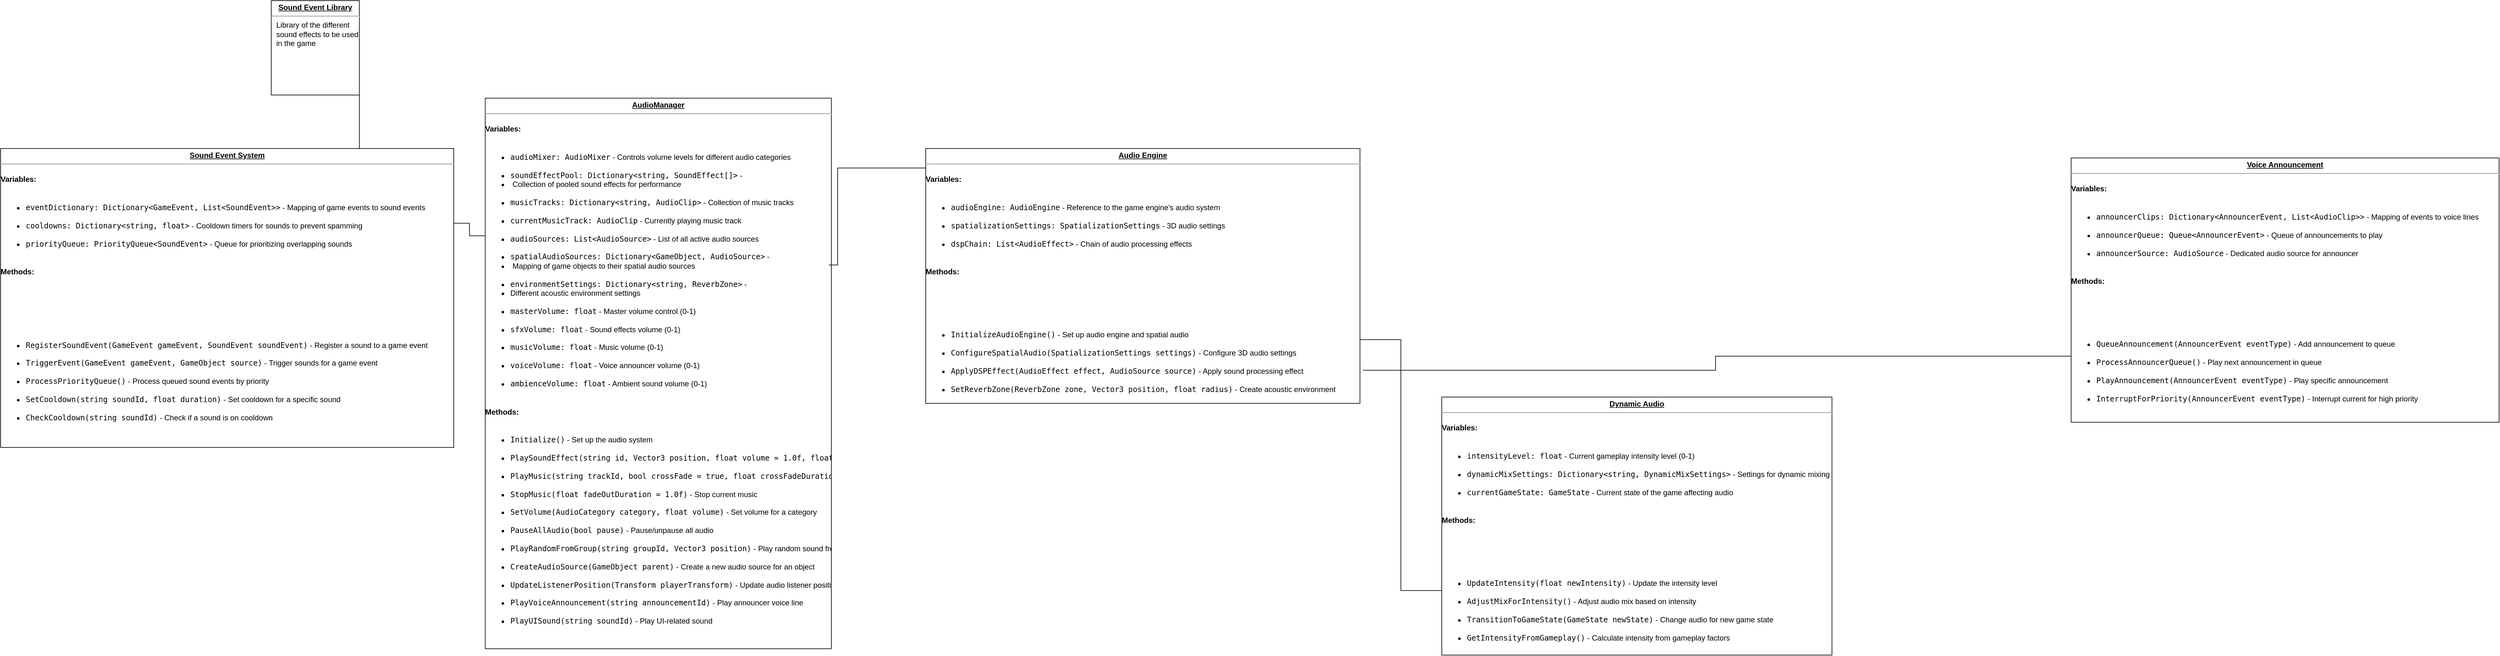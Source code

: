 <mxfile version="26.2.15">
  <diagram name="Page-1" id="a7904f86-f2b4-8e86-fa97-74104820619b">
    <mxGraphModel dx="2076" dy="1480" grid="1" gridSize="10" guides="1" tooltips="1" connect="1" arrows="1" fold="1" page="1" pageScale="1" pageWidth="1100" pageHeight="850" background="none" math="0" shadow="0">
      <root>
        <mxCell id="0" />
        <mxCell id="1" parent="0" />
        <mxCell id="24794b860abc3c2d-39" style="edgeStyle=orthogonalEdgeStyle;rounded=0;html=1;exitX=1;exitY=0.25;entryX=0;entryY=0.75;labelBackgroundColor=none;endArrow=none;endFill=0;endSize=8;fontFamily=Verdana;fontSize=12;align=left;" parent="1" source="24794b860abc3c2d-16" target="24794b860abc3c2d-17" edge="1">
          <mxGeometry relative="1" as="geometry">
            <Array as="points">
              <mxPoint x="210" y="170" />
              <mxPoint x="210" y="170" />
              <mxPoint x="210" y="561" />
            </Array>
          </mxGeometry>
        </mxCell>
        <mxCell id="24794b860abc3c2d-16" value="&lt;p style=&quot;margin: 0px ; margin-top: 4px ; text-align: center ; text-decoration: underline&quot;&gt;&lt;b&gt;Sound Event Library&lt;/b&gt;&lt;/p&gt;&lt;hr&gt;&lt;p style=&quot;margin: 0px ; margin-left: 8px&quot;&gt;Library of the different&amp;nbsp;&lt;/p&gt;&lt;p style=&quot;margin: 0px ; margin-left: 8px&quot;&gt;sound effects to be used&amp;nbsp;&lt;/p&gt;&lt;p style=&quot;margin: 0px ; margin-left: 8px&quot;&gt;in the game&lt;/p&gt;" style="verticalAlign=top;align=left;overflow=fill;fontSize=12;fontFamily=Helvetica;html=1;rounded=0;shadow=0;comic=0;labelBackgroundColor=none;strokeWidth=1" parent="1" vertex="1">
          <mxGeometry x="70" y="-30" width="140" height="150" as="geometry" />
        </mxCell>
        <mxCell id="24794b860abc3c2d-41" style="edgeStyle=orthogonalEdgeStyle;rounded=0;html=1;exitX=1;exitY=0.25;entryX=0;entryY=0.25;labelBackgroundColor=none;endArrow=none;endFill=0;endSize=8;fontFamily=Verdana;fontSize=12;align=left;" parent="1" source="24794b860abc3c2d-17" target="24794b860abc3c2d-19" edge="1">
          <mxGeometry relative="1" as="geometry" />
        </mxCell>
        <mxCell id="24794b860abc3c2d-17" value="&lt;p style=&quot;margin: 0px ; margin-top: 4px ; text-align: center ; text-decoration: underline&quot;&gt;&lt;b&gt;Sound Event System&lt;/b&gt;&lt;/p&gt;&lt;hr&gt;&lt;h4 class=&quot;text-base font-bold text-text-100 mt-1&quot;&gt;Variables:&lt;/h4&gt;&lt;ul depth=&quot;0&quot; class=&quot;[&amp;amp;:not(:last-child)_ul]:pb-1 [&amp;amp;:not(:last-child)_ol]:pb-1 list-disc space-y-1.5 pl-7&quot;&gt;&lt;br/&gt;&lt;li class=&quot;whitespace-normal break-words&quot;&gt;&lt;code class=&quot;bg-text-200/5 border border-0.5 border-border-300 text-danger-000 whitespace-pre-wrap rounded-[0.4rem] px-1 py-px text-[0.9rem]&quot;&gt;eventDictionary: Dictionary&amp;lt;GameEvent, List&amp;lt;SoundEvent&amp;gt;&amp;gt;&lt;/code&gt; - Mapping of game events to sound events&lt;/li&gt;&lt;br/&gt;&lt;li class=&quot;whitespace-normal break-words&quot;&gt;&lt;code class=&quot;bg-text-200/5 border border-0.5 border-border-300 text-danger-000 whitespace-pre-wrap rounded-[0.4rem] px-1 py-px text-[0.9rem]&quot;&gt;cooldowns: Dictionary&amp;lt;string, float&amp;gt;&lt;/code&gt; - Cooldown timers for sounds to prevent spamming&lt;/li&gt;&lt;br/&gt;&lt;li class=&quot;whitespace-normal break-words&quot;&gt;&lt;code class=&quot;bg-text-200/5 border border-0.5 border-border-300 text-danger-000 whitespace-pre-wrap rounded-[0.4rem] px-1 py-px text-[0.9rem]&quot;&gt;priorityQueue: PriorityQueue&amp;lt;SoundEvent&amp;gt;&lt;/code&gt; - Queue for prioritizing overlapping sounds&lt;/li&gt;&lt;br/&gt;&lt;/ul&gt;&lt;h4 class=&quot;text-base font-bold text-text-100 mt-1&quot;&gt;Methods:&lt;/h4&gt;&lt;p style=&quot;margin: 0px ; margin-left: 8px&quot;&gt;&lt;br/&gt;&lt;br/&gt;&lt;br/&gt;&lt;br/&gt;&lt;/p&gt;&lt;h3 class=&quot;text-lg font-bold text-text-100 mt-1 -mb-1.5&quot;&gt;&lt;/h3&gt;&lt;p&gt;&lt;/p&gt;&lt;ul depth=&quot;0&quot; class=&quot;[&amp;amp;:not(:last-child)_ul]:pb-1 [&amp;amp;:not(:last-child)_ol]:pb-1 list-disc space-y-1.5 pl-7&quot;&gt;&lt;br/&gt;&lt;li class=&quot;whitespace-normal break-words&quot;&gt;&lt;code class=&quot;bg-text-200/5 border border-0.5 border-border-300 text-danger-000 whitespace-pre-wrap rounded-[0.4rem] px-1 py-px text-[0.9rem]&quot;&gt;RegisterSoundEvent(GameEvent gameEvent, SoundEvent soundEvent)&lt;/code&gt; - Register a sound to a game event&lt;/li&gt;&lt;br/&gt;&lt;li class=&quot;whitespace-normal break-words&quot;&gt;&lt;code class=&quot;bg-text-200/5 border border-0.5 border-border-300 text-danger-000 whitespace-pre-wrap rounded-[0.4rem] px-1 py-px text-[0.9rem]&quot;&gt;TriggerEvent(GameEvent gameEvent, GameObject source)&lt;/code&gt; - Trigger sounds for a game event&lt;/li&gt;&lt;br/&gt;&lt;li class=&quot;whitespace-normal break-words&quot;&gt;&lt;code class=&quot;bg-text-200/5 border border-0.5 border-border-300 text-danger-000 whitespace-pre-wrap rounded-[0.4rem] px-1 py-px text-[0.9rem]&quot;&gt;ProcessPriorityQueue()&lt;/code&gt; - Process queued sound events by priority&lt;/li&gt;&lt;br/&gt;&lt;li class=&quot;whitespace-normal break-words&quot;&gt;&lt;code class=&quot;bg-text-200/5 border border-0.5 border-border-300 text-danger-000 whitespace-pre-wrap rounded-[0.4rem] px-1 py-px text-[0.9rem]&quot;&gt;SetCooldown(string soundId, float duration)&lt;/code&gt; - Set cooldown for a specific sound&lt;/li&gt;&lt;br/&gt;&lt;li class=&quot;whitespace-normal break-words&quot;&gt;&lt;code class=&quot;bg-text-200/5 border border-0.5 border-border-300 text-danger-000 whitespace-pre-wrap rounded-[0.4rem] px-1 py-px text-[0.9rem]&quot;&gt;CheckCooldown(string soundId)&lt;/code&gt; - Check if a sound is on cooldown&lt;/li&gt;&lt;br/&gt;&lt;/ul&gt;" style="verticalAlign=top;align=left;overflow=fill;fontSize=12;fontFamily=Helvetica;html=1;rounded=0;shadow=0;comic=0;labelBackgroundColor=none;strokeWidth=1" parent="1" vertex="1">
          <mxGeometry x="-360" y="205" width="720" height="475" as="geometry" />
        </mxCell>
        <mxCell id="24794b860abc3c2d-19" value="&lt;p style=&quot;margin: 0px ; margin-top: 4px ; text-align: center ; text-decoration: underline&quot;&gt;&lt;b&gt;AudioManager&lt;/b&gt;&lt;/p&gt;&lt;hr&gt;&lt;h4 class=&quot;text-base font-bold text-text-100 mt-1&quot;&gt;Variables:&lt;/h4&gt;&lt;ul depth=&quot;0&quot; class=&quot;[&amp;amp;:not(:last-child)_ul]:pb-1 [&amp;amp;:not(:last-child)_ol]:pb-1 list-disc space-y-1.5 pl-7&quot;&gt;&lt;br&gt;&lt;li class=&quot;whitespace-normal break-words&quot;&gt;&lt;code class=&quot;bg-text-200/5 border border-0.5 border-border-300 text-danger-000 whitespace-pre-wrap rounded-[0.4rem] px-1 py-px text-[0.9rem]&quot;&gt;audioMixer: AudioMixer&lt;/code&gt; - Controls volume levels for different audio categories&lt;/li&gt;&lt;br&gt;&lt;li class=&quot;whitespace-normal break-words&quot;&gt;&lt;code class=&quot;bg-text-200/5 border border-0.5 border-border-300 text-danger-000 whitespace-pre-wrap rounded-[0.4rem] px-1 py-px text-[0.9rem]&quot;&gt;soundEffectPool: Dictionary&amp;lt;string, SoundEffect[]&amp;gt;&lt;/code&gt; -&lt;/li&gt;&lt;li class=&quot;whitespace-normal break-words&quot;&gt;&amp;nbsp;Collection of pooled sound effects for performance&lt;/li&gt;&lt;br&gt;&lt;li class=&quot;whitespace-normal break-words&quot;&gt;&lt;code class=&quot;bg-text-200/5 border border-0.5 border-border-300 text-danger-000 whitespace-pre-wrap rounded-[0.4rem] px-1 py-px text-[0.9rem]&quot;&gt;musicTracks: Dictionary&amp;lt;string, AudioClip&amp;gt;&lt;/code&gt; - Collection of music tracks&lt;/li&gt;&lt;br&gt;&lt;li class=&quot;whitespace-normal break-words&quot;&gt;&lt;code class=&quot;bg-text-200/5 border border-0.5 border-border-300 text-danger-000 whitespace-pre-wrap rounded-[0.4rem] px-1 py-px text-[0.9rem]&quot;&gt;currentMusicTrack: AudioClip&lt;/code&gt; - Currently playing music track&lt;/li&gt;&lt;br&gt;&lt;li class=&quot;whitespace-normal break-words&quot;&gt;&lt;code class=&quot;bg-text-200/5 border border-0.5 border-border-300 text-danger-000 whitespace-pre-wrap rounded-[0.4rem] px-1 py-px text-[0.9rem]&quot;&gt;audioSources: List&amp;lt;AudioSource&amp;gt;&lt;/code&gt; - List of all active audio sources&lt;/li&gt;&lt;br&gt;&lt;li class=&quot;whitespace-normal break-words&quot;&gt;&lt;code class=&quot;bg-text-200/5 border border-0.5 border-border-300 text-danger-000 whitespace-pre-wrap rounded-[0.4rem] px-1 py-px text-[0.9rem]&quot;&gt;spatialAudioSources: Dictionary&amp;lt;GameObject, AudioSource&amp;gt;&lt;/code&gt; -&lt;/li&gt;&lt;li class=&quot;whitespace-normal break-words&quot;&gt;&amp;nbsp;Mapping of game objects to their spatial audio sources&lt;/li&gt;&lt;br&gt;&lt;li class=&quot;whitespace-normal break-words&quot;&gt;&lt;code class=&quot;bg-text-200/5 border border-0.5 border-border-300 text-danger-000 whitespace-pre-wrap rounded-[0.4rem] px-1 py-px text-[0.9rem]&quot;&gt;environmentSettings: Dictionary&amp;lt;string, ReverbZone&amp;gt;&lt;/code&gt; -&amp;nbsp;&lt;/li&gt;&lt;li class=&quot;whitespace-normal break-words&quot;&gt;Different acoustic environment settings&lt;/li&gt;&lt;br&gt;&lt;li class=&quot;whitespace-normal break-words&quot;&gt;&lt;code class=&quot;bg-text-200/5 border border-0.5 border-border-300 text-danger-000 whitespace-pre-wrap rounded-[0.4rem] px-1 py-px text-[0.9rem]&quot;&gt;masterVolume: float&lt;/code&gt; - Master volume control (0-1)&lt;/li&gt;&lt;br&gt;&lt;li class=&quot;whitespace-normal break-words&quot;&gt;&lt;code class=&quot;bg-text-200/5 border border-0.5 border-border-300 text-danger-000 whitespace-pre-wrap rounded-[0.4rem] px-1 py-px text-[0.9rem]&quot;&gt;sfxVolume: float&lt;/code&gt; - Sound effects volume (0-1)&lt;/li&gt;&lt;br&gt;&lt;li class=&quot;whitespace-normal break-words&quot;&gt;&lt;code class=&quot;bg-text-200/5 border border-0.5 border-border-300 text-danger-000 whitespace-pre-wrap rounded-[0.4rem] px-1 py-px text-[0.9rem]&quot;&gt;musicVolume: float&lt;/code&gt; - Music volume (0-1)&lt;/li&gt;&lt;br&gt;&lt;li class=&quot;whitespace-normal break-words&quot;&gt;&lt;code class=&quot;bg-text-200/5 border border-0.5 border-border-300 text-danger-000 whitespace-pre-wrap rounded-[0.4rem] px-1 py-px text-[0.9rem]&quot;&gt;voiceVolume: float&lt;/code&gt; - Voice announcer volume (0-1)&lt;/li&gt;&lt;br&gt;&lt;li class=&quot;whitespace-normal break-words&quot;&gt;&lt;code class=&quot;bg-text-200/5 border border-0.5 border-border-300 text-danger-000 whitespace-pre-wrap rounded-[0.4rem] px-1 py-px text-[0.9rem]&quot;&gt;ambienceVolume: float&lt;/code&gt; - Ambient sound volume (0-1)&lt;/li&gt;&lt;br&gt;&lt;/ul&gt;&lt;h4 class=&quot;text-base font-bold text-text-100 mt-1&quot;&gt;Methods:&lt;/h4&gt;&lt;ul depth=&quot;0&quot; class=&quot;[&amp;amp;:not(:last-child)_ul]:pb-1 [&amp;amp;:not(:last-child)_ol]:pb-1 list-disc space-y-1.5 pl-7&quot;&gt;&lt;br&gt;&lt;li class=&quot;whitespace-normal break-words&quot;&gt;&lt;code class=&quot;bg-text-200/5 border border-0.5 border-border-300 text-danger-000 whitespace-pre-wrap rounded-[0.4rem] px-1 py-px text-[0.9rem]&quot;&gt;Initialize()&lt;/code&gt; - Set up the audio system&lt;/li&gt;&lt;br&gt;&lt;li class=&quot;whitespace-normal break-words&quot;&gt;&lt;code class=&quot;bg-text-200/5 border border-0.5 border-border-300 text-danger-000 whitespace-pre-wrap rounded-[0.4rem] px-1 py-px text-[0.9rem]&quot;&gt;PlaySoundEffect(string id, Vector3 position, float volume = 1.0f, float pitch = 1.0f)&lt;/code&gt; - Play sound at position&lt;/li&gt;&lt;br&gt;&lt;li class=&quot;whitespace-normal break-words&quot;&gt;&lt;code class=&quot;bg-text-200/5 border border-0.5 border-border-300 text-danger-000 whitespace-pre-wrap rounded-[0.4rem] px-1 py-px text-[0.9rem]&quot;&gt;PlayMusic(string trackId, bool crossFade = true, float crossFadeDuration = 2.0f)&lt;/code&gt; - Play music track&lt;/li&gt;&lt;br&gt;&lt;li class=&quot;whitespace-normal break-words&quot;&gt;&lt;code class=&quot;bg-text-200/5 border border-0.5 border-border-300 text-danger-000 whitespace-pre-wrap rounded-[0.4rem] px-1 py-px text-[0.9rem]&quot;&gt;StopMusic(float fadeOutDuration = 1.0f)&lt;/code&gt; - Stop current music&lt;/li&gt;&lt;br&gt;&lt;li class=&quot;whitespace-normal break-words&quot;&gt;&lt;code class=&quot;bg-text-200/5 border border-0.5 border-border-300 text-danger-000 whitespace-pre-wrap rounded-[0.4rem] px-1 py-px text-[0.9rem]&quot;&gt;SetVolume(AudioCategory category, float volume)&lt;/code&gt; - Set volume for a category&lt;/li&gt;&lt;br&gt;&lt;li class=&quot;whitespace-normal break-words&quot;&gt;&lt;code class=&quot;bg-text-200/5 border border-0.5 border-border-300 text-danger-000 whitespace-pre-wrap rounded-[0.4rem] px-1 py-px text-[0.9rem]&quot;&gt;PauseAllAudio(bool pause)&lt;/code&gt; - Pause/unpause all audio&lt;/li&gt;&lt;br&gt;&lt;li class=&quot;whitespace-normal break-words&quot;&gt;&lt;code class=&quot;bg-text-200/5 border border-0.5 border-border-300 text-danger-000 whitespace-pre-wrap rounded-[0.4rem] px-1 py-px text-[0.9rem]&quot;&gt;PlayRandomFromGroup(string groupId, Vector3 position)&lt;/code&gt; - Play random sound from a group&lt;/li&gt;&lt;br&gt;&lt;li class=&quot;whitespace-normal break-words&quot;&gt;&lt;code class=&quot;bg-text-200/5 border border-0.5 border-border-300 text-danger-000 whitespace-pre-wrap rounded-[0.4rem] px-1 py-px text-[0.9rem]&quot;&gt;CreateAudioSource(GameObject parent)&lt;/code&gt; - Create a new audio source for an object&lt;/li&gt;&lt;br&gt;&lt;li class=&quot;whitespace-normal break-words&quot;&gt;&lt;code class=&quot;bg-text-200/5 border border-0.5 border-border-300 text-danger-000 whitespace-pre-wrap rounded-[0.4rem] px-1 py-px text-[0.9rem]&quot;&gt;UpdateListenerPosition(Transform playerTransform)&lt;/code&gt; - Update audio listener position&lt;/li&gt;&lt;br&gt;&lt;li class=&quot;whitespace-normal break-words&quot;&gt;&lt;code class=&quot;bg-text-200/5 border border-0.5 border-border-300 text-danger-000 whitespace-pre-wrap rounded-[0.4rem] px-1 py-px text-[0.9rem]&quot;&gt;PlayVoiceAnnouncement(string announcementId)&lt;/code&gt; - Play announcer voice line&lt;/li&gt;&lt;br&gt;&lt;li class=&quot;whitespace-normal break-words&quot;&gt;&lt;code class=&quot;bg-text-200/5 border border-0.5 border-border-300 text-danger-000 whitespace-pre-wrap rounded-[0.4rem] px-1 py-px text-[0.9rem]&quot;&gt;PlayUISound(string soundId)&lt;/code&gt; - Play UI-related sound&lt;/li&gt;&lt;/ul&gt;" style="verticalAlign=top;align=left;overflow=fill;fontSize=12;fontFamily=Helvetica;html=1;rounded=0;shadow=0;comic=0;labelBackgroundColor=none;strokeWidth=1" parent="1" vertex="1">
          <mxGeometry x="410" y="125" width="550" height="875" as="geometry" />
        </mxCell>
        <mxCell id="24794b860abc3c2d-31" style="edgeStyle=orthogonalEdgeStyle;rounded=0;html=1;labelBackgroundColor=none;endArrow=none;endFill=0;endSize=8;fontFamily=Verdana;fontSize=12;align=left;entryX=0.993;entryY=0.303;entryDx=0;entryDy=0;entryPerimeter=0;" parent="1" source="24794b860abc3c2d-23" target="24794b860abc3c2d-19" edge="1">
          <mxGeometry relative="1" as="geometry">
            <Array as="points">
              <mxPoint x="970" y="236" />
              <mxPoint x="970" y="390" />
            </Array>
            <mxPoint x="970" y="390" as="targetPoint" />
          </mxGeometry>
        </mxCell>
        <mxCell id="24794b860abc3c2d-23" value="&lt;p style=&quot;margin: 0px ; margin-top: 4px ; text-align: center ; text-decoration: underline&quot;&gt;&lt;b&gt;Audio Engine&lt;/b&gt;&lt;/p&gt;&lt;hr&gt;&lt;h4 class=&quot;text-base font-bold text-text-100 mt-1&quot;&gt;Variables:&lt;/h4&gt;&lt;ul depth=&quot;0&quot; class=&quot;[&amp;amp;:not(:last-child)_ul]:pb-1 [&amp;amp;:not(:last-child)_ol]:pb-1 list-disc space-y-1.5 pl-7&quot;&gt;&lt;br/&gt;&lt;li class=&quot;whitespace-normal break-words&quot;&gt;&lt;code class=&quot;bg-text-200/5 border border-0.5 border-border-300 text-danger-000 whitespace-pre-wrap rounded-[0.4rem] px-1 py-px text-[0.9rem]&quot;&gt;audioEngine: AudioEngine&lt;/code&gt; - Reference to the game engine&#39;s audio system&lt;/li&gt;&lt;br/&gt;&lt;li class=&quot;whitespace-normal break-words&quot;&gt;&lt;code class=&quot;bg-text-200/5 border border-0.5 border-border-300 text-danger-000 whitespace-pre-wrap rounded-[0.4rem] px-1 py-px text-[0.9rem]&quot;&gt;spatializationSettings: SpatializationSettings&lt;/code&gt; - 3D audio settings&lt;/li&gt;&lt;br/&gt;&lt;li class=&quot;whitespace-normal break-words&quot;&gt;&lt;code class=&quot;bg-text-200/5 border border-0.5 border-border-300 text-danger-000 whitespace-pre-wrap rounded-[0.4rem] px-1 py-px text-[0.9rem]&quot;&gt;dspChain: List&amp;lt;AudioEffect&amp;gt;&lt;/code&gt; - Chain of audio processing effects&lt;/li&gt;&lt;br/&gt;&lt;/ul&gt;&lt;h4 class=&quot;text-base font-bold text-text-100 mt-1&quot;&gt;Methods:&lt;/h4&gt;&lt;p style=&quot;margin: 0px ; margin-left: 8px&quot;&gt;&lt;br/&gt;&lt;br/&gt;&lt;br/&gt;&lt;/p&gt;&lt;ul depth=&quot;0&quot; class=&quot;[&amp;amp;:not(:last-child)_ul]:pb-1 [&amp;amp;:not(:last-child)_ol]:pb-1 list-disc space-y-1.5 pl-7&quot;&gt;&lt;br/&gt;&lt;li class=&quot;whitespace-normal break-words&quot;&gt;&lt;code class=&quot;bg-text-200/5 border border-0.5 border-border-300 text-danger-000 whitespace-pre-wrap rounded-[0.4rem] px-1 py-px text-[0.9rem]&quot;&gt;InitializeAudioEngine()&lt;/code&gt; - Set up audio engine and spatial audio&lt;/li&gt;&lt;br/&gt;&lt;li class=&quot;whitespace-normal break-words&quot;&gt;&lt;code class=&quot;bg-text-200/5 border border-0.5 border-border-300 text-danger-000 whitespace-pre-wrap rounded-[0.4rem] px-1 py-px text-[0.9rem]&quot;&gt;ConfigureSpatialAudio(SpatializationSettings settings)&lt;/code&gt; - Configure 3D audio settings&lt;/li&gt;&lt;br/&gt;&lt;li class=&quot;whitespace-normal break-words&quot;&gt;&lt;code class=&quot;bg-text-200/5 border border-0.5 border-border-300 text-danger-000 whitespace-pre-wrap rounded-[0.4rem] px-1 py-px text-[0.9rem]&quot;&gt;ApplyDSPEffect(AudioEffect effect, AudioSource source)&lt;/code&gt; - Apply sound processing effect&lt;/li&gt;&lt;br/&gt;&lt;li class=&quot;whitespace-normal break-words&quot;&gt;&lt;code class=&quot;bg-text-200/5 border border-0.5 border-border-300 text-danger-000 whitespace-pre-wrap rounded-[0.4rem] px-1 py-px text-[0.9rem]&quot;&gt;SetReverbZone(ReverbZone zone, Vector3 position, float radius)&lt;/code&gt; - Create acoustic environment&lt;/li&gt;&lt;/ul&gt;" style="verticalAlign=top;align=left;overflow=fill;fontSize=12;fontFamily=Helvetica;html=1;rounded=0;shadow=0;comic=0;labelBackgroundColor=none;strokeWidth=1" parent="1" vertex="1">
          <mxGeometry x="1110" y="205" width="690" height="405" as="geometry" />
        </mxCell>
        <mxCell id="24794b860abc3c2d-44" style="edgeStyle=orthogonalEdgeStyle;rounded=0;html=1;exitX=1;exitY=0.75;entryX=0;entryY=0.75;labelBackgroundColor=none;endArrow=none;endFill=0;endSize=8;fontFamily=Verdana;fontSize=12;align=left;exitDx=0;exitDy=0;" parent="1" source="24794b860abc3c2d-23" target="24794b860abc3c2d-26" edge="1">
          <mxGeometry relative="1" as="geometry">
            <mxPoint x="740" y="425" as="sourcePoint" />
          </mxGeometry>
        </mxCell>
        <mxCell id="24794b860abc3c2d-45" style="edgeStyle=orthogonalEdgeStyle;rounded=0;html=1;exitX=1.007;exitY=0.87;entryX=0;entryY=0.75;labelBackgroundColor=none;endArrow=none;endFill=0;endSize=8;fontFamily=Verdana;fontSize=12;align=left;exitDx=0;exitDy=0;exitPerimeter=0;" parent="1" source="24794b860abc3c2d-23" target="24794b860abc3c2d-27" edge="1">
          <mxGeometry relative="1" as="geometry">
            <mxPoint x="740" y="475" as="sourcePoint" />
          </mxGeometry>
        </mxCell>
        <mxCell id="24794b860abc3c2d-26" value="&lt;p style=&quot;margin: 0px ; margin-top: 4px ; text-align: center ; text-decoration: underline&quot;&gt;&lt;b&gt;Dynamic Audio&lt;/b&gt;&lt;/p&gt;&lt;hr&gt;&lt;h4 class=&quot;text-base font-bold text-text-100 mt-1&quot;&gt;Variables:&lt;/h4&gt;&lt;ul depth=&quot;0&quot; class=&quot;[&amp;amp;:not(:last-child)_ul]:pb-1 [&amp;amp;:not(:last-child)_ol]:pb-1 list-disc space-y-1.5 pl-7&quot;&gt;&lt;br/&gt;&lt;li class=&quot;whitespace-normal break-words&quot;&gt;&lt;code class=&quot;bg-text-200/5 border border-0.5 border-border-300 text-danger-000 whitespace-pre-wrap rounded-[0.4rem] px-1 py-px text-[0.9rem]&quot;&gt;intensityLevel: float&lt;/code&gt; - Current gameplay intensity level (0-1)&lt;/li&gt;&lt;br/&gt;&lt;li class=&quot;whitespace-normal break-words&quot;&gt;&lt;code class=&quot;bg-text-200/5 border border-0.5 border-border-300 text-danger-000 whitespace-pre-wrap rounded-[0.4rem] px-1 py-px text-[0.9rem]&quot;&gt;dynamicMixSettings: Dictionary&amp;lt;string, DynamicMixSettings&amp;gt;&lt;/code&gt; - Settings for dynamic mixing&lt;/li&gt;&lt;br/&gt;&lt;li class=&quot;whitespace-normal break-words&quot;&gt;&lt;code class=&quot;bg-text-200/5 border border-0.5 border-border-300 text-danger-000 whitespace-pre-wrap rounded-[0.4rem] px-1 py-px text-[0.9rem]&quot;&gt;currentGameState: GameState&lt;/code&gt; - Current state of the game affecting audio&lt;/li&gt;&lt;br/&gt;&lt;/ul&gt;&lt;h4 class=&quot;text-base font-bold text-text-100 mt-1&quot;&gt;Methods:&lt;/h4&gt;&lt;p style=&quot;margin: 0px ; margin-left: 8px&quot;&gt;&lt;br/&gt;&lt;br/&gt;&lt;br/&gt;&lt;/p&gt;&lt;ul depth=&quot;0&quot; class=&quot;[&amp;amp;:not(:last-child)_ul]:pb-1 [&amp;amp;:not(:last-child)_ol]:pb-1 list-disc space-y-1.5 pl-7&quot;&gt;&lt;br/&gt;&lt;li class=&quot;whitespace-normal break-words&quot;&gt;&lt;code class=&quot;bg-text-200/5 border border-0.5 border-border-300 text-danger-000 whitespace-pre-wrap rounded-[0.4rem] px-1 py-px text-[0.9rem]&quot;&gt;UpdateIntensity(float newIntensity)&lt;/code&gt; - Update the intensity level&lt;/li&gt;&lt;br/&gt;&lt;li class=&quot;whitespace-normal break-words&quot;&gt;&lt;code class=&quot;bg-text-200/5 border border-0.5 border-border-300 text-danger-000 whitespace-pre-wrap rounded-[0.4rem] px-1 py-px text-[0.9rem]&quot;&gt;AdjustMixForIntensity()&lt;/code&gt; - Adjust audio mix based on intensity&lt;/li&gt;&lt;br/&gt;&lt;li class=&quot;whitespace-normal break-words&quot;&gt;&lt;code class=&quot;bg-text-200/5 border border-0.5 border-border-300 text-danger-000 whitespace-pre-wrap rounded-[0.4rem] px-1 py-px text-[0.9rem]&quot;&gt;TransitionToGameState(GameState newState)&lt;/code&gt; - Change audio for new game state&lt;/li&gt;&lt;br/&gt;&lt;li class=&quot;whitespace-normal break-words&quot;&gt;&lt;code class=&quot;bg-text-200/5 border border-0.5 border-border-300 text-danger-000 whitespace-pre-wrap rounded-[0.4rem] px-1 py-px text-[0.9rem]&quot;&gt;GetIntensityFromGameplay()&lt;/code&gt; - Calculate intensity from gameplay factors&lt;/li&gt;&lt;/ul&gt;" style="verticalAlign=top;align=left;overflow=fill;fontSize=12;fontFamily=Helvetica;html=1;rounded=0;shadow=0;comic=0;labelBackgroundColor=none;strokeWidth=1" parent="1" vertex="1">
          <mxGeometry x="1930" y="600" width="620" height="410" as="geometry" />
        </mxCell>
        <mxCell id="24794b860abc3c2d-27" value="&lt;p style=&quot;margin: 0px ; margin-top: 4px ; text-align: center ; text-decoration: underline&quot;&gt;&lt;b&gt;Voice Announcement&lt;/b&gt;&lt;/p&gt;&lt;hr&gt;&lt;h4 class=&quot;text-base font-bold text-text-100 mt-1&quot;&gt;Variables:&lt;/h4&gt;&lt;ul depth=&quot;0&quot; class=&quot;[&amp;amp;:not(:last-child)_ul]:pb-1 [&amp;amp;:not(:last-child)_ol]:pb-1 list-disc space-y-1.5 pl-7&quot;&gt;&lt;br/&gt;&lt;li class=&quot;whitespace-normal break-words&quot;&gt;&lt;code class=&quot;bg-text-200/5 border border-0.5 border-border-300 text-danger-000 whitespace-pre-wrap rounded-[0.4rem] px-1 py-px text-[0.9rem]&quot;&gt;announcerClips: Dictionary&amp;lt;AnnouncerEvent, List&amp;lt;AudioClip&amp;gt;&amp;gt;&lt;/code&gt; - Mapping of events to voice lines&lt;/li&gt;&lt;br/&gt;&lt;li class=&quot;whitespace-normal break-words&quot;&gt;&lt;code class=&quot;bg-text-200/5 border border-0.5 border-border-300 text-danger-000 whitespace-pre-wrap rounded-[0.4rem] px-1 py-px text-[0.9rem]&quot;&gt;announcerQueue: Queue&amp;lt;AnnouncerEvent&amp;gt;&lt;/code&gt; - Queue of announcements to play&lt;/li&gt;&lt;br/&gt;&lt;li class=&quot;whitespace-normal break-words&quot;&gt;&lt;code class=&quot;bg-text-200/5 border border-0.5 border-border-300 text-danger-000 whitespace-pre-wrap rounded-[0.4rem] px-1 py-px text-[0.9rem]&quot;&gt;announcerSource: AudioSource&lt;/code&gt; - Dedicated audio source for announcer&lt;/li&gt;&lt;br/&gt;&lt;/ul&gt;&lt;h4 class=&quot;text-base font-bold text-text-100 mt-1&quot;&gt;Methods:&lt;/h4&gt;&lt;p style=&quot;margin: 0px ; margin-left: 8px&quot;&gt;&lt;br/&gt;&lt;br/&gt;&lt;br/&gt;&lt;/p&gt;&lt;ul depth=&quot;0&quot; class=&quot;[&amp;amp;:not(:last-child)_ul]:pb-1 [&amp;amp;:not(:last-child)_ol]:pb-1 list-disc space-y-1.5 pl-7&quot;&gt;&lt;br/&gt;&lt;li class=&quot;whitespace-normal break-words&quot;&gt;&lt;code class=&quot;bg-text-200/5 border border-0.5 border-border-300 text-danger-000 whitespace-pre-wrap rounded-[0.4rem] px-1 py-px text-[0.9rem]&quot;&gt;QueueAnnouncement(AnnouncerEvent eventType)&lt;/code&gt; - Add announcement to queue&lt;/li&gt;&lt;br/&gt;&lt;li class=&quot;whitespace-normal break-words&quot;&gt;&lt;code class=&quot;bg-text-200/5 border border-0.5 border-border-300 text-danger-000 whitespace-pre-wrap rounded-[0.4rem] px-1 py-px text-[0.9rem]&quot;&gt;ProcessAnnouncerQueue()&lt;/code&gt; - Play next announcement in queue&lt;/li&gt;&lt;br/&gt;&lt;li class=&quot;whitespace-normal break-words&quot;&gt;&lt;code class=&quot;bg-text-200/5 border border-0.5 border-border-300 text-danger-000 whitespace-pre-wrap rounded-[0.4rem] px-1 py-px text-[0.9rem]&quot;&gt;PlayAnnouncement(AnnouncerEvent eventType)&lt;/code&gt; - Play specific announcement&lt;/li&gt;&lt;br/&gt;&lt;li class=&quot;whitespace-normal break-words&quot;&gt;&lt;code class=&quot;bg-text-200/5 border border-0.5 border-border-300 text-danger-000 whitespace-pre-wrap rounded-[0.4rem] px-1 py-px text-[0.9rem]&quot;&gt;InterruptForPriority(AnnouncerEvent eventType)&lt;/code&gt; - Interrupt current for high priority&lt;/li&gt;&lt;/ul&gt;" style="verticalAlign=top;align=left;overflow=fill;fontSize=12;fontFamily=Helvetica;html=1;rounded=0;shadow=0;comic=0;labelBackgroundColor=none;strokeWidth=1" parent="1" vertex="1">
          <mxGeometry x="2930" y="220" width="680" height="420" as="geometry" />
        </mxCell>
      </root>
    </mxGraphModel>
  </diagram>
</mxfile>
